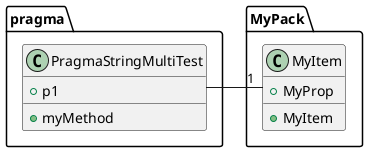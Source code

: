 {
  "sha1": "o1yugflrbx0bejegwq77ukp6ttgbfbq",
  "insertion": {
    "when": "2024-06-04T17:28:39.240Z",
    "user": "plantuml@gmail.com"
  }
}
@startuml
    namespace pragma {
        class PragmaStringMultiTest {
            {field} + p1 
            __
            {method} + myMethod
        }
    }
    namespace MyPack {
        class MyItem {
            {field} + MyProp 
            __
            {method} + MyItem 
        }
    }
    MyPack.MyItem "1" -left- pragma.PragmaStringMultiTest
@enduml
